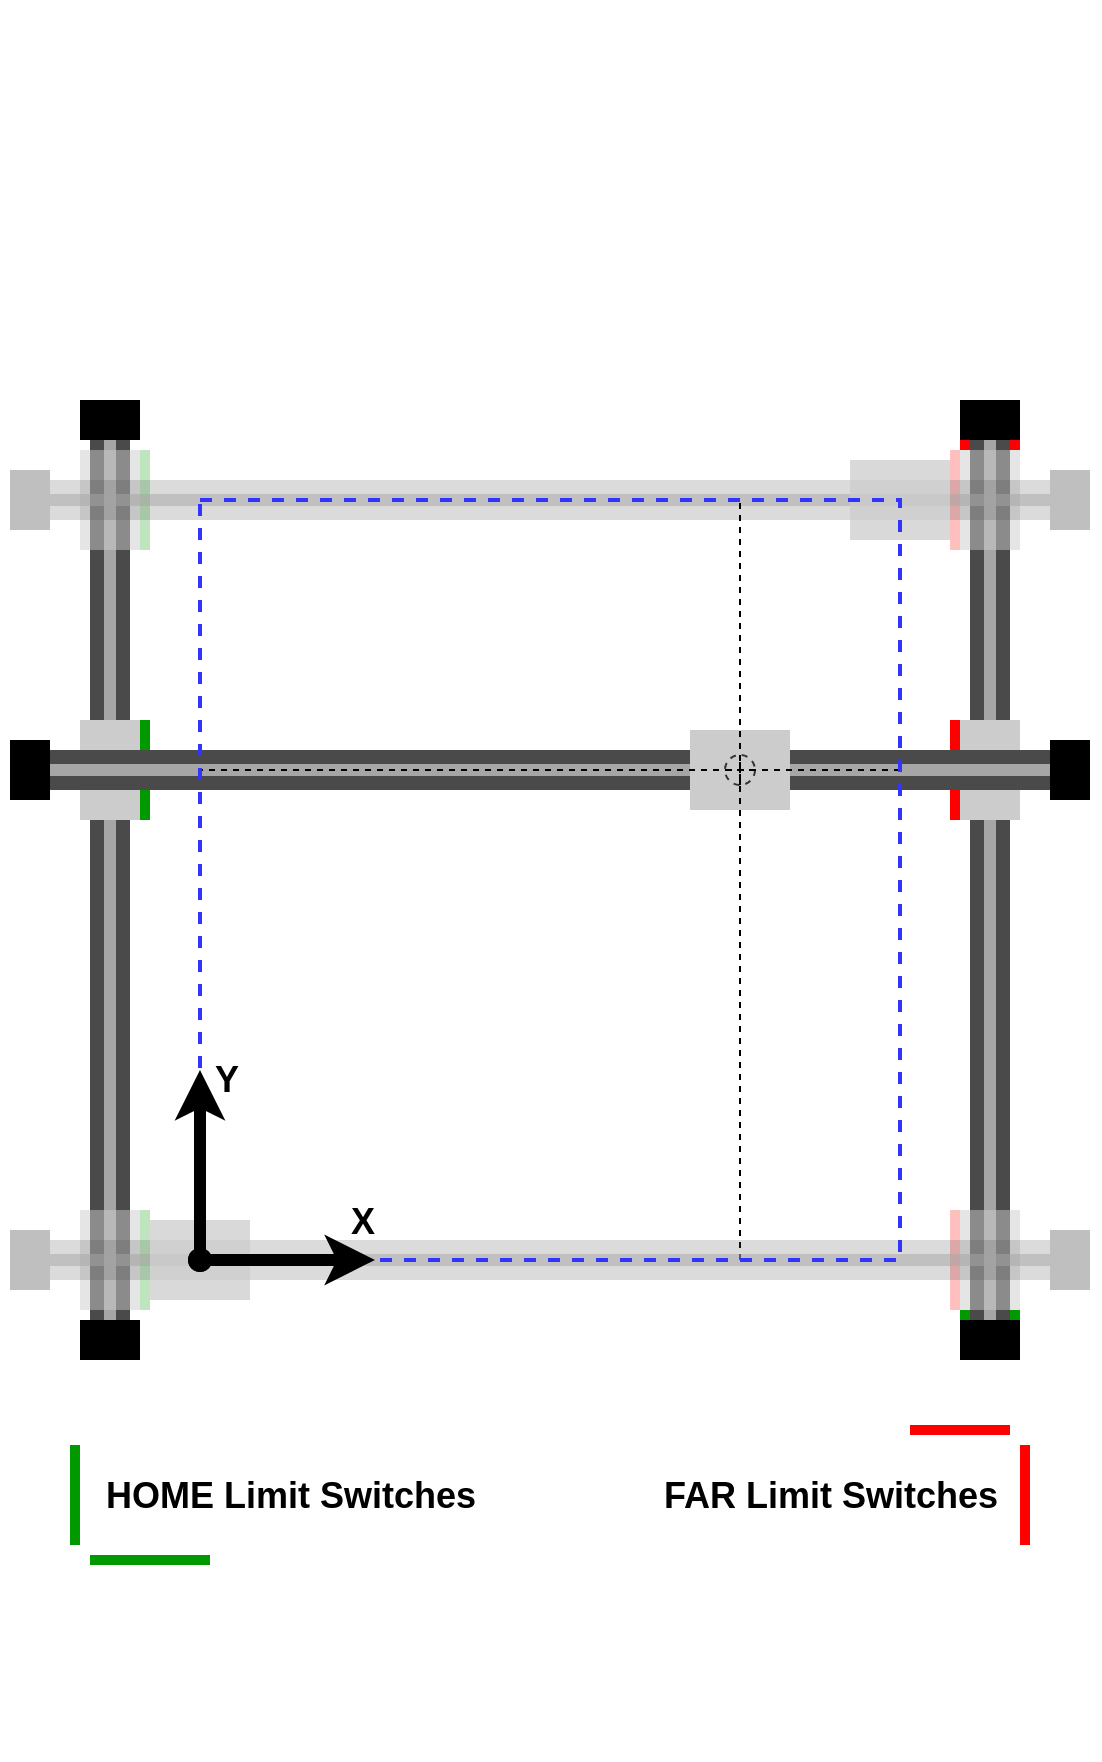 <mxfile version="12.6.5" type="device"><diagram id="etiOvRQcWrcZzrYPEv01" name="Page-1"><mxGraphModel dx="1656" dy="2051" grid="1" gridSize="5" guides="1" tooltips="1" connect="1" arrows="1" fold="1" page="1" pageScale="1" pageWidth="850" pageHeight="1100" math="0" shadow="0"><root><mxCell id="0"/><mxCell id="1" parent="0"/><mxCell id="GQik5CqJ_zhSsr3xakQF-22" value="" style="rounded=0;whiteSpace=wrap;html=1;fillColor=#FF0000;strokeColor=none;" vertex="1" parent="1"><mxGeometry x="560" y="240" width="5" height="50" as="geometry"/></mxCell><mxCell id="GQik5CqJ_zhSsr3xakQF-24" value="" style="rounded=0;whiteSpace=wrap;html=1;fillColor=#009900;strokeColor=none;rotation=0;" vertex="1" parent="1"><mxGeometry x="565" y="535" width="30" height="5" as="geometry"/></mxCell><mxCell id="GQik5CqJ_zhSsr3xakQF-23" value="" style="rounded=0;whiteSpace=wrap;html=1;fillColor=#FF0000;strokeColor=none;rotation=0;" vertex="1" parent="1"><mxGeometry x="565" y="100" width="30" height="5" as="geometry"/></mxCell><mxCell id="GQik5CqJ_zhSsr3xakQF-21" value="" style="rounded=0;whiteSpace=wrap;html=1;fillColor=#009900;strokeColor=none;" vertex="1" parent="1"><mxGeometry x="155" y="240" width="5" height="50" as="geometry"/></mxCell><mxCell id="GQik5CqJ_zhSsr3xakQF-10" value="" style="rounded=0;whiteSpace=wrap;html=1;fillColor=#4A4A4A;strokeColor=none;" vertex="1" parent="1"><mxGeometry x="570" y="100" width="20" height="440" as="geometry"/></mxCell><mxCell id="GQik5CqJ_zhSsr3xakQF-9" value="" style="rounded=0;whiteSpace=wrap;html=1;fillColor=#4A4A4A;strokeColor=none;" vertex="1" parent="1"><mxGeometry x="130" y="100" width="20" height="440" as="geometry"/></mxCell><mxCell id="GQik5CqJ_zhSsr3xakQF-3" value="" style="rounded=0;whiteSpace=wrap;html=1;fillColor=#000000;strokeColor=none;" vertex="1" parent="1"><mxGeometry x="125" y="540" width="30" height="20" as="geometry"/></mxCell><mxCell id="GQik5CqJ_zhSsr3xakQF-7" style="edgeStyle=orthogonalEdgeStyle;rounded=0;orthogonalLoop=1;jettySize=auto;html=1;exitX=0.5;exitY=1;exitDx=0;exitDy=0;entryX=0.5;entryY=0;entryDx=0;entryDy=0;strokeWidth=6;endArrow=none;endFill=0;strokeColor=#A6A6A6;" edge="1" parent="1" source="GQik5CqJ_zhSsr3xakQF-4" target="GQik5CqJ_zhSsr3xakQF-3"><mxGeometry relative="1" as="geometry"/></mxCell><mxCell id="GQik5CqJ_zhSsr3xakQF-4" value="" style="rounded=0;whiteSpace=wrap;html=1;fillColor=#000000;strokeColor=none;" vertex="1" parent="1"><mxGeometry x="125" y="80" width="30" height="20" as="geometry"/></mxCell><mxCell id="GQik5CqJ_zhSsr3xakQF-5" value="" style="rounded=0;whiteSpace=wrap;html=1;fillColor=#000000;strokeColor=none;" vertex="1" parent="1"><mxGeometry x="565" y="540" width="30" height="20" as="geometry"/></mxCell><mxCell id="GQik5CqJ_zhSsr3xakQF-8" style="edgeStyle=orthogonalEdgeStyle;rounded=0;orthogonalLoop=1;jettySize=auto;html=1;entryX=0.5;entryY=0;entryDx=0;entryDy=0;endArrow=none;endFill=0;strokeWidth=6;strokeColor=#A6A6A6;" edge="1" parent="1" source="GQik5CqJ_zhSsr3xakQF-6" target="GQik5CqJ_zhSsr3xakQF-5"><mxGeometry relative="1" as="geometry"/></mxCell><mxCell id="GQik5CqJ_zhSsr3xakQF-6" value="" style="rounded=0;whiteSpace=wrap;html=1;fillColor=#000000;strokeColor=none;" vertex="1" parent="1"><mxGeometry x="565" y="80" width="30" height="20" as="geometry"/></mxCell><mxCell id="GQik5CqJ_zhSsr3xakQF-11" value="" style="rounded=0;whiteSpace=wrap;html=1;fillColor=#000000;rotation=90;strokeColor=none;" vertex="1" parent="1"><mxGeometry x="85" y="255" width="30" height="20" as="geometry"/></mxCell><mxCell id="GQik5CqJ_zhSsr3xakQF-15" value="" style="rounded=0;whiteSpace=wrap;html=1;fillColor=#CCCCCC;rotation=90;strokeColor=none;" vertex="1" parent="1"><mxGeometry x="115" y="250" width="50" height="30" as="geometry"/></mxCell><mxCell id="GQik5CqJ_zhSsr3xakQF-16" value="" style="rounded=0;whiteSpace=wrap;html=1;fillColor=#CCCCCC;rotation=90;strokeColor=none;" vertex="1" parent="1"><mxGeometry x="555" y="250" width="50" height="30" as="geometry"/></mxCell><mxCell id="GQik5CqJ_zhSsr3xakQF-17" value="" style="rounded=0;whiteSpace=wrap;html=1;fillColor=#000000;rotation=90;strokeColor=none;" vertex="1" parent="1"><mxGeometry x="605" y="255" width="30" height="20" as="geometry"/></mxCell><mxCell id="GQik5CqJ_zhSsr3xakQF-18" value="" style="rounded=0;whiteSpace=wrap;html=1;fillColor=#4A4A4A;strokeColor=none;rotation=90;" vertex="1" parent="1"><mxGeometry x="350" y="15" width="20" height="500" as="geometry"/></mxCell><mxCell id="GQik5CqJ_zhSsr3xakQF-19" style="edgeStyle=orthogonalEdgeStyle;rounded=0;orthogonalLoop=1;jettySize=auto;html=1;exitX=0.5;exitY=1;exitDx=0;exitDy=0;entryX=0.5;entryY=1;entryDx=0;entryDy=0;strokeWidth=6;endArrow=none;endFill=0;strokeColor=#A6A6A6;" edge="1" parent="1" source="GQik5CqJ_zhSsr3xakQF-18" target="GQik5CqJ_zhSsr3xakQF-17"><mxGeometry relative="1" as="geometry"><mxPoint x="210" y="75" as="sourcePoint"/><mxPoint x="210" y="515" as="targetPoint"/><Array as="points"><mxPoint x="390" y="265"/><mxPoint x="390" y="265"/></Array></mxGeometry></mxCell><mxCell id="GQik5CqJ_zhSsr3xakQF-20" value="" style="rounded=0;whiteSpace=wrap;html=1;fillColor=#CCCCCC;rotation=90;strokeColor=none;" vertex="1" parent="1"><mxGeometry x="435" y="240" width="40" height="50" as="geometry"/></mxCell><mxCell id="GQik5CqJ_zhSsr3xakQF-45" value="" style="group;opacity=10;" vertex="1" connectable="0" parent="1"><mxGeometry x="85" y="-120" width="550" height="500" as="geometry"/></mxCell><mxCell id="GQik5CqJ_zhSsr3xakQF-27" value="" style="rounded=0;whiteSpace=wrap;html=1;fillColor=#FF0000;strokeColor=none;opacity=25;" vertex="1" parent="GQik5CqJ_zhSsr3xakQF-45"><mxGeometry x="475" y="225" width="5" height="50" as="geometry"/></mxCell><mxCell id="GQik5CqJ_zhSsr3xakQF-28" value="" style="rounded=0;whiteSpace=wrap;html=1;fillColor=#009900;strokeColor=none;opacity=25;" vertex="1" parent="GQik5CqJ_zhSsr3xakQF-45"><mxGeometry x="70" y="225" width="5" height="50" as="geometry"/></mxCell><mxCell id="GQik5CqJ_zhSsr3xakQF-29" value="" style="rounded=0;whiteSpace=wrap;html=1;fillColor=#000000;rotation=90;strokeColor=none;opacity=25;" vertex="1" parent="GQik5CqJ_zhSsr3xakQF-45"><mxGeometry y="240" width="30" height="20" as="geometry"/></mxCell><mxCell id="GQik5CqJ_zhSsr3xakQF-30" value="" style="rounded=0;whiteSpace=wrap;html=1;fillColor=#CCCCCC;rotation=90;strokeColor=none;opacity=50;" vertex="1" parent="GQik5CqJ_zhSsr3xakQF-45"><mxGeometry x="30" y="235" width="50" height="30" as="geometry"/></mxCell><mxCell id="GQik5CqJ_zhSsr3xakQF-31" value="" style="rounded=0;whiteSpace=wrap;html=1;fillColor=#CCCCCC;rotation=90;strokeColor=none;opacity=50;" vertex="1" parent="GQik5CqJ_zhSsr3xakQF-45"><mxGeometry x="470" y="235" width="50" height="30" as="geometry"/></mxCell><mxCell id="GQik5CqJ_zhSsr3xakQF-32" value="" style="rounded=0;whiteSpace=wrap;html=1;fillColor=#000000;rotation=90;strokeColor=none;opacity=25;" vertex="1" parent="GQik5CqJ_zhSsr3xakQF-45"><mxGeometry x="520" y="240" width="30" height="20" as="geometry"/></mxCell><mxCell id="GQik5CqJ_zhSsr3xakQF-33" value="" style="rounded=0;whiteSpace=wrap;html=1;fillColor=#4A4A4A;strokeColor=none;rotation=90;opacity=20;" vertex="1" parent="GQik5CqJ_zhSsr3xakQF-45"><mxGeometry x="265" width="20" height="500" as="geometry"/></mxCell><mxCell id="GQik5CqJ_zhSsr3xakQF-34" style="edgeStyle=orthogonalEdgeStyle;rounded=0;orthogonalLoop=1;jettySize=auto;html=1;exitX=0.5;exitY=1;exitDx=0;exitDy=0;entryX=0.5;entryY=1;entryDx=0;entryDy=0;strokeWidth=6;endArrow=none;endFill=0;strokeColor=#A6A6A6;opacity=50;" edge="1" source="GQik5CqJ_zhSsr3xakQF-33" target="GQik5CqJ_zhSsr3xakQF-32" parent="GQik5CqJ_zhSsr3xakQF-45"><mxGeometry relative="1" as="geometry"><mxPoint x="125" y="60" as="sourcePoint"/><mxPoint x="125" y="500" as="targetPoint"/><Array as="points"><mxPoint x="305" y="250"/><mxPoint x="305" y="250"/></Array></mxGeometry></mxCell><mxCell id="GQik5CqJ_zhSsr3xakQF-35" value="" style="rounded=0;whiteSpace=wrap;html=1;fillColor=#CCCCCC;rotation=90;strokeColor=none;opacity=75;" vertex="1" parent="GQik5CqJ_zhSsr3xakQF-45"><mxGeometry x="430" y="225" width="40" height="50" as="geometry"/></mxCell><mxCell id="GQik5CqJ_zhSsr3xakQF-62" value="" style="rounded=0;whiteSpace=wrap;html=1;fillColor=#CCCCCC;rotation=90;strokeColor=none;opacity=0;" vertex="1" parent="GQik5CqJ_zhSsr3xakQF-45"><mxGeometry x="360" y="215" width="20" height="50" as="geometry"/></mxCell><mxCell id="GQik5CqJ_zhSsr3xakQF-67" value="" style="rounded=0;whiteSpace=wrap;html=1;fillColor=#CCCCCC;rotation=90;strokeColor=none;opacity=0;" vertex="1" parent="GQik5CqJ_zhSsr3xakQF-45"><mxGeometry x="67.5" y="372.5" width="40" height="25" as="geometry"/></mxCell><mxCell id="GQik5CqJ_zhSsr3xakQF-56" value="" style="ellipse;whiteSpace=wrap;html=1;aspect=fixed;dashed=1;strokeColor=#000000;strokeWidth=1;fillColor=none;opacity=75;" vertex="1" parent="1"><mxGeometry x="447.5" y="257.5" width="15" height="15" as="geometry"/></mxCell><mxCell id="GQik5CqJ_zhSsr3xakQF-59" value="X" style="text;html=1;align=center;verticalAlign=middle;resizable=0;points=[];autosize=1;fontStyle=1;fontFamily=Helvetica;fontSize=18;" vertex="1" parent="1"><mxGeometry x="253" y="476" width="25" height="30" as="geometry"/></mxCell><mxCell id="GQik5CqJ_zhSsr3xakQF-60" value="Y" style="text;html=1;align=center;verticalAlign=middle;resizable=0;points=[];autosize=1;fontStyle=1;fontFamily=Helvetica;fontSize=18;" vertex="1" parent="1"><mxGeometry x="185" y="405" width="25" height="30" as="geometry"/></mxCell><mxCell id="GQik5CqJ_zhSsr3xakQF-63" value="" style="rounded=0;whiteSpace=wrap;html=1;fillColor=#CCCCCC;rotation=90;strokeColor=none;opacity=0;" vertex="1" parent="1"><mxGeometry x="445" y="495" width="20" height="50" as="geometry"/></mxCell><mxCell id="GQik5CqJ_zhSsr3xakQF-64" value="" style="endArrow=none;dashed=1;html=1;strokeColor=#000000;strokeWidth=1;fontFamily=Helvetica;fontSize=18;entryX=1;entryY=0.5;entryDx=0;entryDy=0;exitX=0.5;exitY=1;exitDx=0;exitDy=0;" edge="1" parent="1" source="GQik5CqJ_zhSsr3xakQF-56" target="GQik5CqJ_zhSsr3xakQF-62"><mxGeometry width="50" height="50" relative="1" as="geometry"><mxPoint x="20" y="155" as="sourcePoint"/><mxPoint x="70" y="105" as="targetPoint"/></mxGeometry></mxCell><mxCell id="GQik5CqJ_zhSsr3xakQF-65" value="" style="endArrow=none;dashed=1;html=1;strokeColor=#000000;strokeWidth=1;fontFamily=Helvetica;fontSize=18;entryX=0.5;entryY=0;entryDx=0;entryDy=0;exitX=0;exitY=0.5;exitDx=0;exitDy=0;" edge="1" parent="1" source="GQik5CqJ_zhSsr3xakQF-63" target="GQik5CqJ_zhSsr3xakQF-56"><mxGeometry width="50" height="50" relative="1" as="geometry"><mxPoint x="400" y="362.5" as="sourcePoint"/><mxPoint x="400" y="220" as="targetPoint"/></mxGeometry></mxCell><mxCell id="GQik5CqJ_zhSsr3xakQF-66" value="" style="rounded=0;whiteSpace=wrap;html=1;fillColor=#CCCCCC;rotation=90;strokeColor=none;opacity=0;" vertex="1" parent="1"><mxGeometry x="527.5" y="252.5" width="40" height="25" as="geometry"/></mxCell><mxCell id="GQik5CqJ_zhSsr3xakQF-68" value="" style="endArrow=none;dashed=1;html=1;strokeColor=#000000;strokeWidth=1;fontFamily=Helvetica;fontSize=18;entryX=0.5;entryY=0;entryDx=0;entryDy=0;exitX=1;exitY=0.5;exitDx=0;exitDy=0;" edge="1" parent="1" source="GQik5CqJ_zhSsr3xakQF-56" target="GQik5CqJ_zhSsr3xakQF-67"><mxGeometry width="50" height="50" relative="1" as="geometry"><mxPoint x="355" y="322.5" as="sourcePoint"/><mxPoint x="355" y="180" as="targetPoint"/></mxGeometry></mxCell><mxCell id="GQik5CqJ_zhSsr3xakQF-69" value="" style="endArrow=none;dashed=1;html=1;strokeColor=#000000;strokeWidth=1;fontFamily=Helvetica;fontSize=18;entryX=0;entryY=0.5;entryDx=0;entryDy=0;exitX=0.5;exitY=1;exitDx=0;exitDy=0;" edge="1" parent="1" source="GQik5CqJ_zhSsr3xakQF-66" target="GQik5CqJ_zhSsr3xakQF-56"><mxGeometry width="50" height="50" relative="1" as="geometry"><mxPoint x="395" y="447.5" as="sourcePoint"/><mxPoint x="395" y="305" as="targetPoint"/></mxGeometry></mxCell><mxCell id="GQik5CqJ_zhSsr3xakQF-72" value="" style="group" vertex="1" connectable="0" parent="1"><mxGeometry x="85" y="260" width="550" height="500" as="geometry"/></mxCell><mxCell id="GQik5CqJ_zhSsr3xakQF-47" value="" style="rounded=0;whiteSpace=wrap;html=1;fillColor=#FF0000;strokeColor=none;opacity=25;" vertex="1" parent="GQik5CqJ_zhSsr3xakQF-72"><mxGeometry x="475" y="225" width="5" height="50" as="geometry"/></mxCell><mxCell id="GQik5CqJ_zhSsr3xakQF-48" value="" style="rounded=0;whiteSpace=wrap;html=1;fillColor=#009900;strokeColor=none;opacity=25;" vertex="1" parent="GQik5CqJ_zhSsr3xakQF-72"><mxGeometry x="70" y="225" width="5" height="50" as="geometry"/></mxCell><mxCell id="GQik5CqJ_zhSsr3xakQF-49" value="" style="rounded=0;whiteSpace=wrap;html=1;fillColor=#000000;rotation=90;strokeColor=none;opacity=25;" vertex="1" parent="GQik5CqJ_zhSsr3xakQF-72"><mxGeometry y="240" width="30" height="20" as="geometry"/></mxCell><mxCell id="GQik5CqJ_zhSsr3xakQF-50" value="" style="rounded=0;whiteSpace=wrap;html=1;fillColor=#CCCCCC;rotation=90;strokeColor=none;opacity=50;" vertex="1" parent="GQik5CqJ_zhSsr3xakQF-72"><mxGeometry x="30" y="235" width="50" height="30" as="geometry"/></mxCell><mxCell id="GQik5CqJ_zhSsr3xakQF-51" value="" style="rounded=0;whiteSpace=wrap;html=1;fillColor=#CCCCCC;rotation=90;strokeColor=none;opacity=50;" vertex="1" parent="GQik5CqJ_zhSsr3xakQF-72"><mxGeometry x="470" y="235" width="50" height="30" as="geometry"/></mxCell><mxCell id="GQik5CqJ_zhSsr3xakQF-52" value="" style="rounded=0;whiteSpace=wrap;html=1;fillColor=#000000;rotation=90;strokeColor=none;opacity=25;" vertex="1" parent="GQik5CqJ_zhSsr3xakQF-72"><mxGeometry x="520" y="240" width="30" height="20" as="geometry"/></mxCell><mxCell id="GQik5CqJ_zhSsr3xakQF-53" value="" style="rounded=0;whiteSpace=wrap;html=1;fillColor=#4A4A4A;strokeColor=none;rotation=90;opacity=20;" vertex="1" parent="GQik5CqJ_zhSsr3xakQF-72"><mxGeometry x="265" width="20" height="500" as="geometry"/></mxCell><mxCell id="GQik5CqJ_zhSsr3xakQF-54" style="edgeStyle=orthogonalEdgeStyle;rounded=0;orthogonalLoop=1;jettySize=auto;html=1;exitX=0.5;exitY=1;exitDx=0;exitDy=0;entryX=0.5;entryY=1;entryDx=0;entryDy=0;strokeWidth=6;endArrow=none;endFill=0;strokeColor=#A6A6A6;opacity=50;" edge="1" parent="GQik5CqJ_zhSsr3xakQF-72" source="GQik5CqJ_zhSsr3xakQF-53" target="GQik5CqJ_zhSsr3xakQF-52"><mxGeometry relative="1" as="geometry"><mxPoint x="125" y="60" as="sourcePoint"/><mxPoint x="125" y="500" as="targetPoint"/><Array as="points"><mxPoint x="305" y="250"/><mxPoint x="305" y="250"/></Array></mxGeometry></mxCell><mxCell id="GQik5CqJ_zhSsr3xakQF-55" value="" style="rounded=0;whiteSpace=wrap;html=1;fillColor=#CCCCCC;rotation=90;strokeColor=none;opacity=75;" vertex="1" parent="GQik5CqJ_zhSsr3xakQF-72"><mxGeometry x="80" y="225" width="40" height="50" as="geometry"/></mxCell><mxCell id="GQik5CqJ_zhSsr3xakQF-25" value="" style="rounded=0;whiteSpace=wrap;html=1;fillColor=none;dashed=1;strokeColor=#3333FF;fontColor=#ffffff;strokeWidth=2;" vertex="1" parent="1"><mxGeometry x="185" y="130" width="350" height="380" as="geometry"/></mxCell><mxCell id="GQik5CqJ_zhSsr3xakQF-58" value="" style="endArrow=classic;html=1;strokeColor=#000000;strokeWidth=6;entryX=0.25;entryY=1;entryDx=0;entryDy=0;exitX=0;exitY=1;exitDx=0;exitDy=0;startArrow=oval;startFill=1;" edge="1" parent="1" source="GQik5CqJ_zhSsr3xakQF-25" target="GQik5CqJ_zhSsr3xakQF-25"><mxGeometry width="50" height="50" relative="1" as="geometry"><mxPoint x="275" y="505" as="sourcePoint"/><mxPoint x="275" y="410" as="targetPoint"/></mxGeometry></mxCell><mxCell id="GQik5CqJ_zhSsr3xakQF-57" value="" style="endArrow=classic;html=1;strokeColor=#000000;strokeWidth=6;entryX=0;entryY=0.75;entryDx=0;entryDy=0;exitX=0;exitY=1;exitDx=0;exitDy=0;startArrow=oval;startFill=1;" edge="1" parent="1" source="GQik5CqJ_zhSsr3xakQF-25" target="GQik5CqJ_zhSsr3xakQF-25"><mxGeometry width="50" height="50" relative="1" as="geometry"><mxPoint x="185" y="510" as="sourcePoint"/><mxPoint x="235" y="460" as="targetPoint"/></mxGeometry></mxCell><mxCell id="GQik5CqJ_zhSsr3xakQF-79" value="" style="group" vertex="1" connectable="0" parent="1"><mxGeometry x="120" y="570" width="480" height="120" as="geometry"/></mxCell><mxCell id="GQik5CqJ_zhSsr3xakQF-70" value="" style="rounded=0;whiteSpace=wrap;html=1;fillColor=#009900;strokeColor=none;" vertex="1" parent="GQik5CqJ_zhSsr3xakQF-79"><mxGeometry y="32.5" width="5" height="50" as="geometry"/></mxCell><mxCell id="GQik5CqJ_zhSsr3xakQF-71" value="" style="rounded=0;whiteSpace=wrap;html=1;fillColor=#009900;strokeColor=none;rotation=90;" vertex="1" parent="GQik5CqJ_zhSsr3xakQF-79"><mxGeometry x="37.5" y="60" width="5" height="60" as="geometry"/></mxCell><mxCell id="GQik5CqJ_zhSsr3xakQF-75" value="HOME Limit Switches" style="text;html=1;align=center;verticalAlign=middle;resizable=0;points=[];autosize=1;fontSize=18;fontFamily=Helvetica;fontStyle=1" vertex="1" parent="GQik5CqJ_zhSsr3xakQF-79"><mxGeometry x="10" y="42.5" width="200" height="30" as="geometry"/></mxCell><mxCell id="GQik5CqJ_zhSsr3xakQF-76" value="" style="rounded=0;whiteSpace=wrap;html=1;fillColor=#FF0000;strokeColor=none;rotation=90;" vertex="1" parent="GQik5CqJ_zhSsr3xakQF-79"><mxGeometry x="442.5" width="5" height="50" as="geometry"/></mxCell><mxCell id="GQik5CqJ_zhSsr3xakQF-77" value="" style="rounded=0;whiteSpace=wrap;html=1;fillColor=#FF0000;strokeColor=none;" vertex="1" parent="GQik5CqJ_zhSsr3xakQF-79"><mxGeometry x="475" y="32.5" width="5" height="50" as="geometry"/></mxCell><mxCell id="GQik5CqJ_zhSsr3xakQF-78" value="FAR Limit Switches" style="text;html=1;align=center;verticalAlign=middle;resizable=0;points=[];autosize=1;fontSize=18;fontFamily=Helvetica;fontStyle=1" vertex="1" parent="GQik5CqJ_zhSsr3xakQF-79"><mxGeometry x="290" y="42.5" width="180" height="30" as="geometry"/></mxCell></root></mxGraphModel></diagram></mxfile>